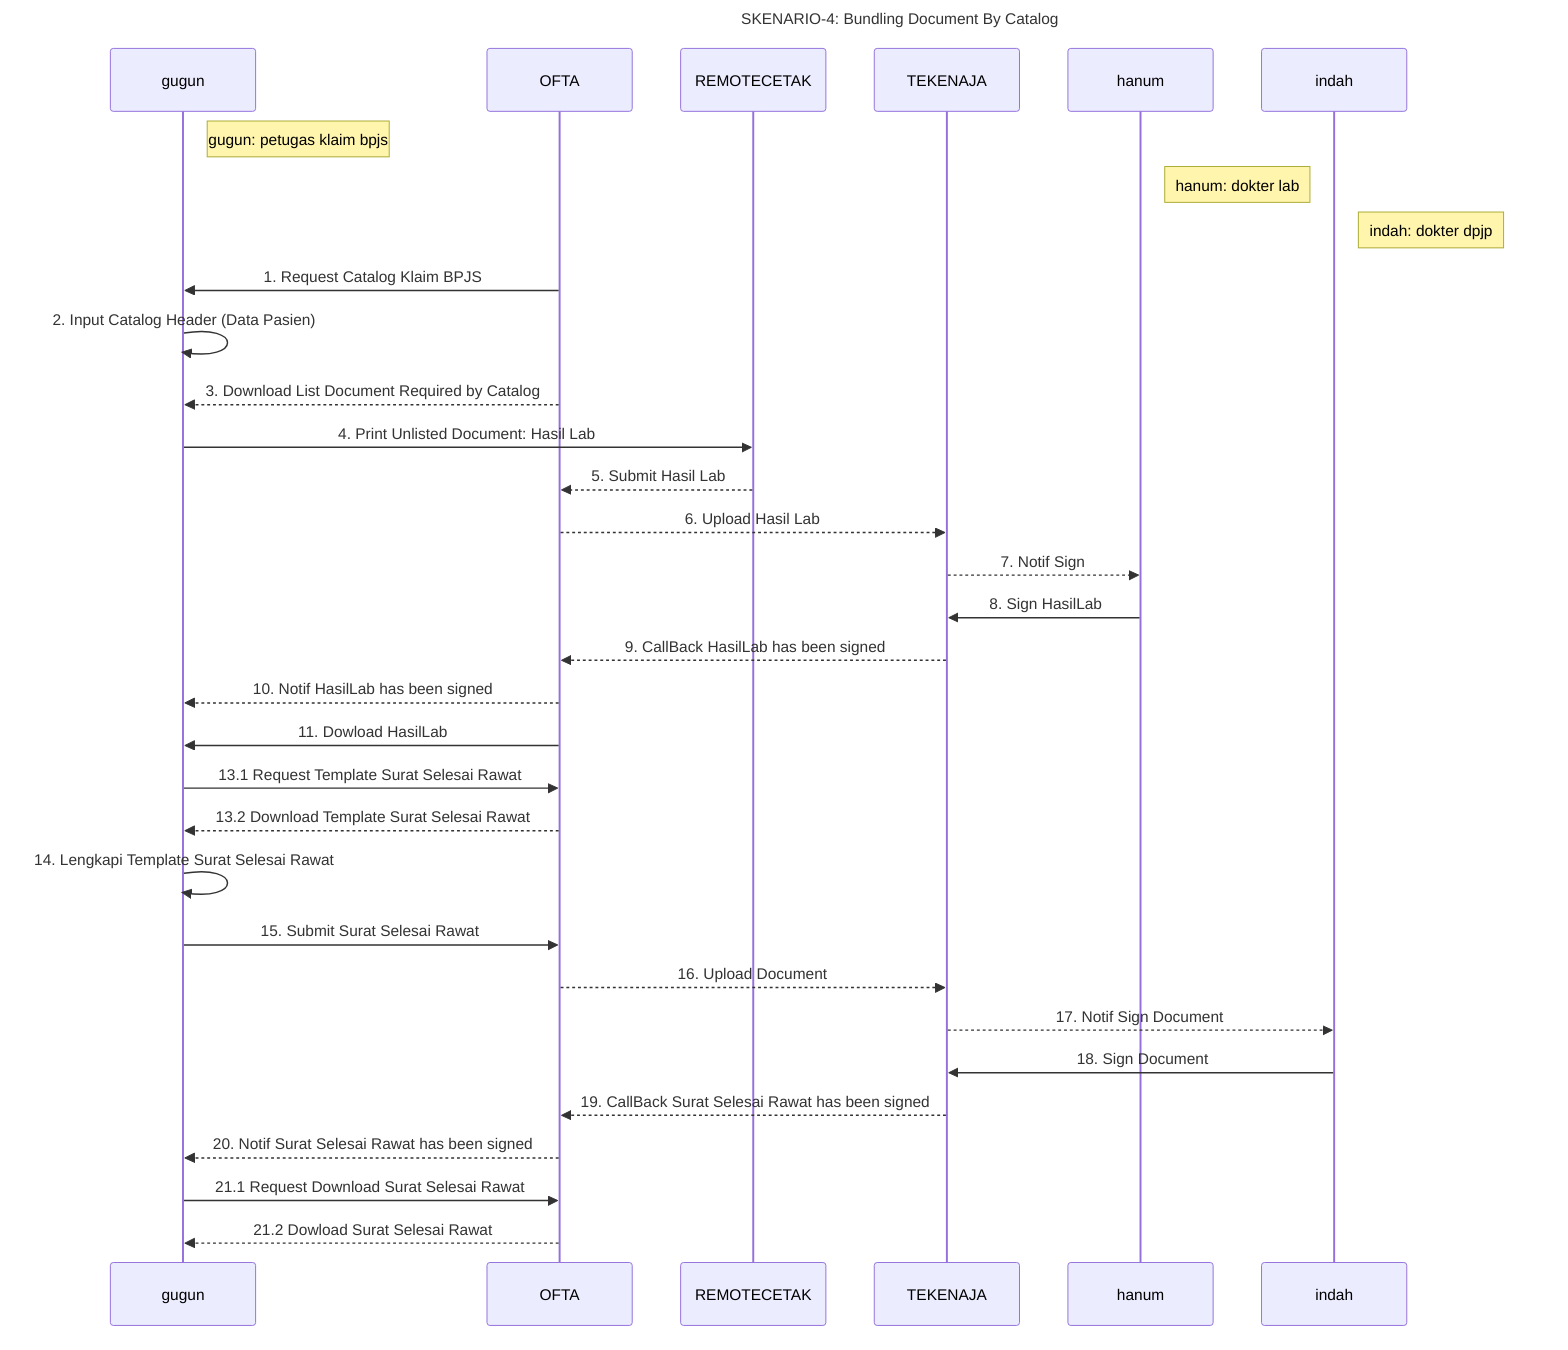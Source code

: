 sequenceDiagram
    title SKENARIO-4: Bundling Document By Catalog

    participant gugun
    participant OFTA
    participant REMOTECETAK
    participant TEKENAJA
    participant hanum
    participant indah

    Note right of gugun: gugun: petugas klaim bpjs
    Note right of hanum: hanum: dokter lab
    Note right of indah: indah: dokter dpjp

    OFTA ->> gugun : 1. Request Catalog Klaim BPJS
    gugun ->> gugun: 2. Input Catalog Header (Data Pasien)
    OFTA -->> gugun: 3. Download List Document Required by Catalog


    gugun ->> REMOTECETAK: 4. Print Unlisted Document: Hasil Lab
    REMOTECETAK -->> OFTA: 5. Submit Hasil Lab
    OFTA -->> TEKENAJA: 6. Upload Hasil Lab
    TEKENAJA -->> hanum: 7. Notif Sign
    hanum ->> TEKENAJA: 8. Sign HasilLab
    TEKENAJA -->> OFTA : 9. CallBack HasilLab has been signed
    OFTA -->> gugun: 10. Notif HasilLab has been signed
    OFTA ->> gugun: 11. Dowload HasilLab


    gugun ->> OFTA: 13.1 Request Template Surat Selesai Rawat
    OFTA -->> gugun: 13.2 Download Template Surat Selesai Rawat
    gugun ->> gugun: 14. Lengkapi Template Surat Selesai Rawat
    gugun ->> OFTA: 15. Submit Surat Selesai Rawat
    OFTA -->> TEKENAJA: 16. Upload Document
    TEKENAJA -->> indah: 17. Notif Sign Document
    indah ->> TEKENAJA: 18. Sign Document
    TEKENAJA -->> OFTA: 19. CallBack Surat Selesai Rawat has been signed
    OFTA -->> gugun: 20. Notif Surat Selesai Rawat has been signed
    gugun ->> OFTA: 21.1 Request Download Surat Selesai Rawat
    OFTA -->> gugun: 21.2 Dowload Surat Selesai Rawat